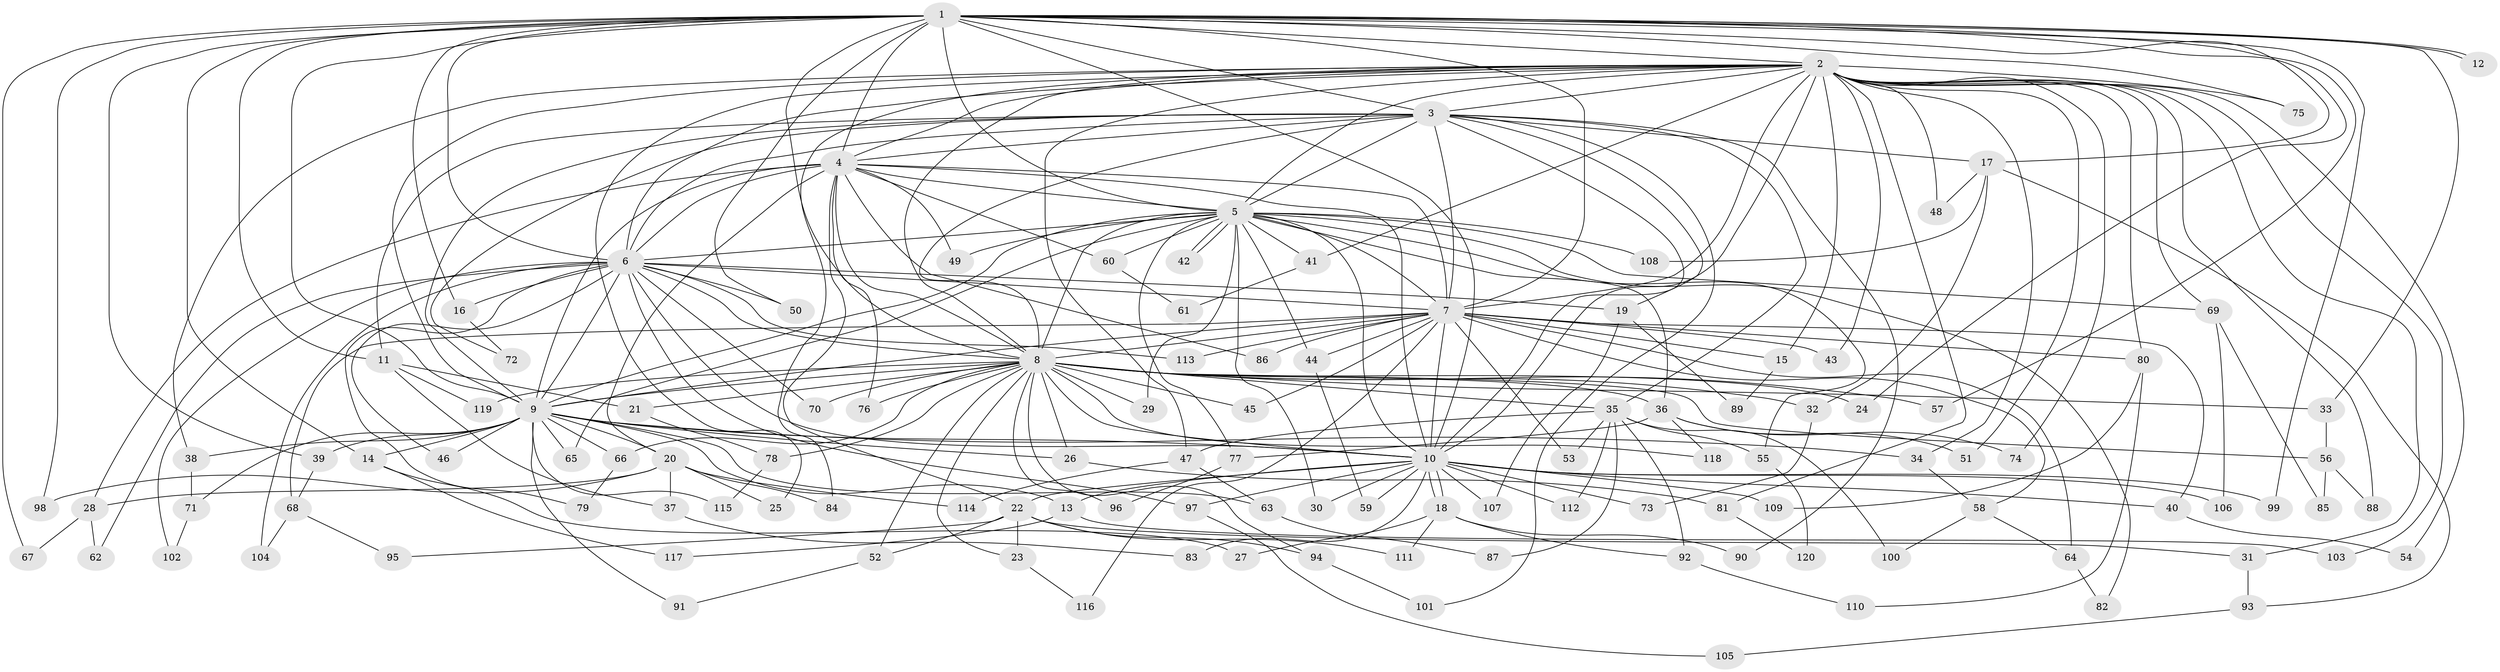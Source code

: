 // coarse degree distribution, {32: 0.016666666666666666, 1: 0.15, 3: 0.16666666666666666, 2: 0.5666666666666667, 5: 0.03333333333333333, 21: 0.016666666666666666, 12: 0.016666666666666666, 4: 0.016666666666666666, 28: 0.016666666666666666}
// Generated by graph-tools (version 1.1) at 2025/49/03/04/25 21:49:23]
// undirected, 120 vertices, 265 edges
graph export_dot {
graph [start="1"]
  node [color=gray90,style=filled];
  1;
  2;
  3;
  4;
  5;
  6;
  7;
  8;
  9;
  10;
  11;
  12;
  13;
  14;
  15;
  16;
  17;
  18;
  19;
  20;
  21;
  22;
  23;
  24;
  25;
  26;
  27;
  28;
  29;
  30;
  31;
  32;
  33;
  34;
  35;
  36;
  37;
  38;
  39;
  40;
  41;
  42;
  43;
  44;
  45;
  46;
  47;
  48;
  49;
  50;
  51;
  52;
  53;
  54;
  55;
  56;
  57;
  58;
  59;
  60;
  61;
  62;
  63;
  64;
  65;
  66;
  67;
  68;
  69;
  70;
  71;
  72;
  73;
  74;
  75;
  76;
  77;
  78;
  79;
  80;
  81;
  82;
  83;
  84;
  85;
  86;
  87;
  88;
  89;
  90;
  91;
  92;
  93;
  94;
  95;
  96;
  97;
  98;
  99;
  100;
  101;
  102;
  103;
  104;
  105;
  106;
  107;
  108;
  109;
  110;
  111;
  112;
  113;
  114;
  115;
  116;
  117;
  118;
  119;
  120;
  1 -- 2;
  1 -- 3;
  1 -- 4;
  1 -- 5;
  1 -- 6;
  1 -- 7;
  1 -- 8;
  1 -- 9;
  1 -- 10;
  1 -- 11;
  1 -- 12;
  1 -- 12;
  1 -- 14;
  1 -- 16;
  1 -- 17;
  1 -- 24;
  1 -- 33;
  1 -- 39;
  1 -- 50;
  1 -- 57;
  1 -- 67;
  1 -- 75;
  1 -- 98;
  1 -- 99;
  2 -- 3;
  2 -- 4;
  2 -- 5;
  2 -- 6;
  2 -- 7;
  2 -- 8;
  2 -- 9;
  2 -- 10;
  2 -- 15;
  2 -- 25;
  2 -- 31;
  2 -- 34;
  2 -- 38;
  2 -- 41;
  2 -- 43;
  2 -- 47;
  2 -- 48;
  2 -- 51;
  2 -- 54;
  2 -- 69;
  2 -- 74;
  2 -- 75;
  2 -- 80;
  2 -- 81;
  2 -- 84;
  2 -- 88;
  2 -- 103;
  3 -- 4;
  3 -- 5;
  3 -- 6;
  3 -- 7;
  3 -- 8;
  3 -- 9;
  3 -- 10;
  3 -- 11;
  3 -- 17;
  3 -- 19;
  3 -- 35;
  3 -- 72;
  3 -- 90;
  3 -- 101;
  4 -- 5;
  4 -- 6;
  4 -- 7;
  4 -- 8;
  4 -- 9;
  4 -- 10;
  4 -- 20;
  4 -- 22;
  4 -- 28;
  4 -- 49;
  4 -- 60;
  4 -- 76;
  4 -- 86;
  5 -- 6;
  5 -- 7;
  5 -- 8;
  5 -- 9;
  5 -- 10;
  5 -- 29;
  5 -- 30;
  5 -- 36;
  5 -- 41;
  5 -- 42;
  5 -- 42;
  5 -- 44;
  5 -- 49;
  5 -- 55;
  5 -- 60;
  5 -- 65;
  5 -- 69;
  5 -- 77;
  5 -- 82;
  5 -- 108;
  6 -- 7;
  6 -- 8;
  6 -- 9;
  6 -- 10;
  6 -- 16;
  6 -- 19;
  6 -- 46;
  6 -- 50;
  6 -- 62;
  6 -- 70;
  6 -- 79;
  6 -- 97;
  6 -- 102;
  6 -- 104;
  6 -- 113;
  7 -- 8;
  7 -- 9;
  7 -- 10;
  7 -- 15;
  7 -- 40;
  7 -- 43;
  7 -- 44;
  7 -- 45;
  7 -- 53;
  7 -- 58;
  7 -- 64;
  7 -- 68;
  7 -- 80;
  7 -- 86;
  7 -- 113;
  7 -- 116;
  8 -- 9;
  8 -- 10;
  8 -- 21;
  8 -- 23;
  8 -- 24;
  8 -- 26;
  8 -- 29;
  8 -- 32;
  8 -- 33;
  8 -- 35;
  8 -- 36;
  8 -- 45;
  8 -- 52;
  8 -- 56;
  8 -- 57;
  8 -- 66;
  8 -- 70;
  8 -- 76;
  8 -- 78;
  8 -- 94;
  8 -- 96;
  8 -- 118;
  8 -- 119;
  9 -- 10;
  9 -- 13;
  9 -- 14;
  9 -- 20;
  9 -- 26;
  9 -- 34;
  9 -- 38;
  9 -- 39;
  9 -- 46;
  9 -- 63;
  9 -- 65;
  9 -- 66;
  9 -- 71;
  9 -- 91;
  9 -- 115;
  10 -- 13;
  10 -- 18;
  10 -- 18;
  10 -- 22;
  10 -- 30;
  10 -- 40;
  10 -- 59;
  10 -- 73;
  10 -- 83;
  10 -- 97;
  10 -- 99;
  10 -- 106;
  10 -- 107;
  10 -- 109;
  10 -- 112;
  11 -- 21;
  11 -- 37;
  11 -- 119;
  13 -- 103;
  13 -- 117;
  14 -- 27;
  14 -- 117;
  15 -- 89;
  16 -- 72;
  17 -- 32;
  17 -- 48;
  17 -- 93;
  17 -- 108;
  18 -- 27;
  18 -- 90;
  18 -- 92;
  18 -- 111;
  19 -- 89;
  19 -- 107;
  20 -- 25;
  20 -- 28;
  20 -- 37;
  20 -- 84;
  20 -- 98;
  20 -- 114;
  21 -- 78;
  22 -- 23;
  22 -- 31;
  22 -- 52;
  22 -- 94;
  22 -- 95;
  22 -- 111;
  23 -- 116;
  26 -- 81;
  28 -- 62;
  28 -- 67;
  31 -- 93;
  32 -- 73;
  33 -- 56;
  34 -- 58;
  35 -- 47;
  35 -- 53;
  35 -- 55;
  35 -- 87;
  35 -- 92;
  35 -- 100;
  35 -- 112;
  36 -- 51;
  36 -- 74;
  36 -- 77;
  36 -- 118;
  37 -- 83;
  38 -- 71;
  39 -- 68;
  40 -- 54;
  41 -- 61;
  44 -- 59;
  47 -- 63;
  47 -- 114;
  52 -- 91;
  55 -- 120;
  56 -- 85;
  56 -- 88;
  58 -- 64;
  58 -- 100;
  60 -- 61;
  63 -- 87;
  64 -- 82;
  66 -- 79;
  68 -- 95;
  68 -- 104;
  69 -- 85;
  69 -- 106;
  71 -- 102;
  77 -- 96;
  78 -- 115;
  80 -- 109;
  80 -- 110;
  81 -- 120;
  92 -- 110;
  93 -- 105;
  94 -- 101;
  97 -- 105;
}
